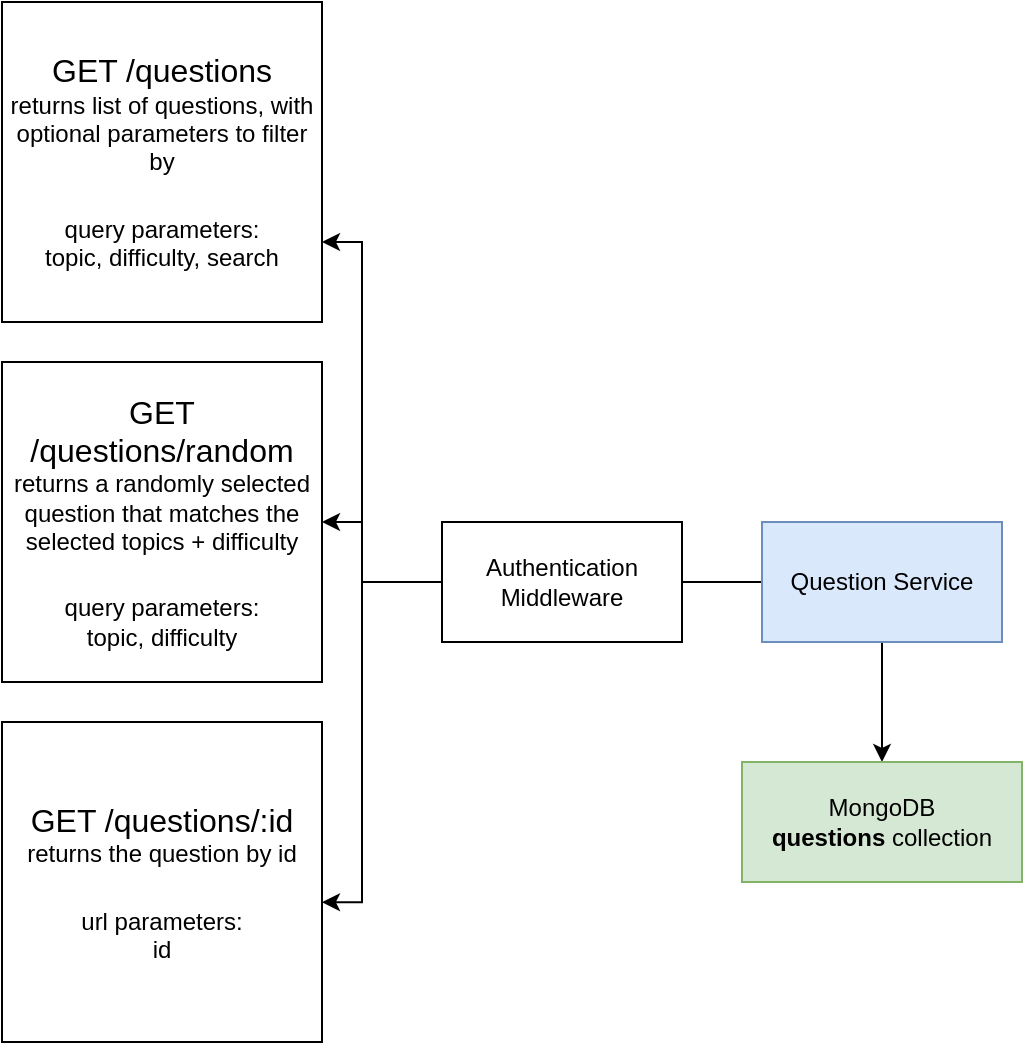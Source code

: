 <mxfile version="28.2.7">
  <diagram name="Page-1" id="T0wvP1Fpmj4WxDNIoSBc">
    <mxGraphModel dx="1425" dy="536" grid="1" gridSize="10" guides="1" tooltips="1" connect="1" arrows="1" fold="1" page="1" pageScale="1" pageWidth="850" pageHeight="1100" math="0" shadow="0">
      <root>
        <mxCell id="0" />
        <mxCell id="1" parent="0" />
        <mxCell id="kl_2JBBVk9ZGrSJpYDUz-2" style="edgeStyle=orthogonalEdgeStyle;rounded=0;orthogonalLoop=1;jettySize=auto;html=1;exitX=0;exitY=0.5;exitDx=0;exitDy=0;" parent="1" source="kl_2JBBVk9ZGrSJpYDUz-1" target="kl_2JBBVk9ZGrSJpYDUz-3" edge="1">
          <mxGeometry relative="1" as="geometry">
            <mxPoint x="410" y="180" as="targetPoint" />
            <Array as="points">
              <mxPoint x="400" y="340" />
              <mxPoint x="400" y="170" />
            </Array>
          </mxGeometry>
        </mxCell>
        <mxCell id="kl_2JBBVk9ZGrSJpYDUz-5" style="edgeStyle=orthogonalEdgeStyle;rounded=0;orthogonalLoop=1;jettySize=auto;html=1;entryX=1;entryY=0.5;entryDx=0;entryDy=0;exitX=0;exitY=0.5;exitDx=0;exitDy=0;" parent="1" source="kl_2JBBVk9ZGrSJpYDUz-1" target="kl_2JBBVk9ZGrSJpYDUz-4" edge="1">
          <mxGeometry relative="1" as="geometry">
            <Array as="points">
              <mxPoint x="400" y="340" />
              <mxPoint x="400" y="310" />
            </Array>
          </mxGeometry>
        </mxCell>
        <mxCell id="3ZyPX6auuMm2N7ZuCYmO-1" style="edgeStyle=orthogonalEdgeStyle;rounded=0;orthogonalLoop=1;jettySize=auto;html=1;" parent="1" source="kl_2JBBVk9ZGrSJpYDUz-1" edge="1">
          <mxGeometry relative="1" as="geometry">
            <mxPoint x="660" y="430.0" as="targetPoint" />
          </mxGeometry>
        </mxCell>
        <mxCell id="kl_2JBBVk9ZGrSJpYDUz-1" value="Question Service" style="rounded=0;whiteSpace=wrap;html=1;fillColor=#dae8fc;strokeColor=#6c8ebf;" parent="1" vertex="1">
          <mxGeometry x="600" y="310" width="120" height="60" as="geometry" />
        </mxCell>
        <mxCell id="kl_2JBBVk9ZGrSJpYDUz-3" value="&lt;font style=&quot;font-size: 16px;&quot;&gt;GET /questions&lt;/font&gt;&lt;div&gt;&lt;font&gt;returns list of questions, with optional parameters to filter by&lt;br&gt;&lt;/font&gt;&lt;div&gt;&lt;div&gt;&lt;span style=&quot;font-size: 16px;&quot;&gt;&lt;br&gt;&lt;/span&gt;&lt;div&gt;query parameters:&lt;/div&gt;&lt;div&gt;topic, difficulty, search&lt;/div&gt;&lt;/div&gt;&lt;/div&gt;&lt;/div&gt;" style="rounded=0;whiteSpace=wrap;html=1;" parent="1" vertex="1">
          <mxGeometry x="220" y="50" width="160" height="160" as="geometry" />
        </mxCell>
        <mxCell id="kl_2JBBVk9ZGrSJpYDUz-4" value="&lt;font style=&quot;font-size: 16px;&quot;&gt;GET /questions/random&lt;/font&gt;&lt;div&gt;&lt;font&gt;returns a randomly selected question that matches the selected topics + difficulty&lt;br&gt;&lt;/font&gt;&lt;div&gt;&lt;div&gt;&lt;span style=&quot;font-size: 16px;&quot;&gt;&lt;br&gt;&lt;/span&gt;&lt;div&gt;query parameters:&lt;/div&gt;&lt;div&gt;topic, difficulty&lt;/div&gt;&lt;/div&gt;&lt;/div&gt;&lt;/div&gt;" style="rounded=0;whiteSpace=wrap;html=1;" parent="1" vertex="1">
          <mxGeometry x="220" y="230" width="160" height="160" as="geometry" />
        </mxCell>
        <mxCell id="kl_2JBBVk9ZGrSJpYDUz-6" value="&lt;font style=&quot;font-size: 16px;&quot;&gt;GET /questions/:id&lt;/font&gt;&lt;div&gt;&lt;font&gt;returns the question by id&lt;br&gt;&lt;/font&gt;&lt;div&gt;&lt;span style=&quot;font-size: 16px;&quot;&gt;&lt;br&gt;&lt;/span&gt;&lt;div&gt;url parameters:&lt;/div&gt;&lt;div&gt;id&lt;/div&gt;&lt;/div&gt;&lt;/div&gt;" style="rounded=0;whiteSpace=wrap;html=1;" parent="1" vertex="1">
          <mxGeometry x="220" y="410" width="160" height="160" as="geometry" />
        </mxCell>
        <mxCell id="kl_2JBBVk9ZGrSJpYDUz-7" style="edgeStyle=orthogonalEdgeStyle;rounded=0;orthogonalLoop=1;jettySize=auto;html=1;entryX=1;entryY=0.563;entryDx=0;entryDy=0;entryPerimeter=0;exitX=0;exitY=0.5;exitDx=0;exitDy=0;" parent="1" source="kl_2JBBVk9ZGrSJpYDUz-8" target="kl_2JBBVk9ZGrSJpYDUz-6" edge="1">
          <mxGeometry relative="1" as="geometry">
            <Array as="points">
              <mxPoint x="400" y="340" />
              <mxPoint x="400" y="500" />
            </Array>
          </mxGeometry>
        </mxCell>
        <mxCell id="kl_2JBBVk9ZGrSJpYDUz-8" value="Authentication Middleware" style="rounded=0;whiteSpace=wrap;html=1;" parent="1" vertex="1">
          <mxGeometry x="440" y="310" width="120" height="60" as="geometry" />
        </mxCell>
        <mxCell id="3ZyPX6auuMm2N7ZuCYmO-2" value="MongoDB&lt;div&gt;&lt;b&gt;questions&lt;/b&gt;&amp;nbsp;collection&lt;/div&gt;" style="rounded=0;whiteSpace=wrap;html=1;fillColor=#d5e8d4;strokeColor=#82b366;" parent="1" vertex="1">
          <mxGeometry x="590" y="430" width="140" height="60" as="geometry" />
        </mxCell>
      </root>
    </mxGraphModel>
  </diagram>
</mxfile>
